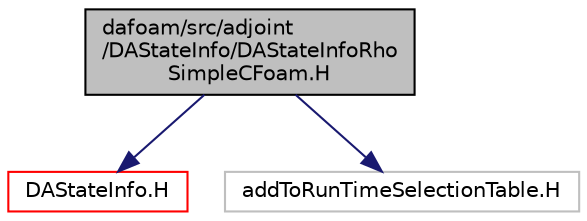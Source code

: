 digraph "dafoam/src/adjoint/DAStateInfo/DAStateInfoRhoSimpleCFoam.H"
{
  bgcolor="transparent";
  edge [fontname="Helvetica",fontsize="10",labelfontname="Helvetica",labelfontsize="10"];
  node [fontname="Helvetica",fontsize="10",shape=record];
  Node0 [label="dafoam/src/adjoint\l/DAStateInfo/DAStateInfoRho\lSimpleCFoam.H",height=0.2,width=0.4,color="black", fillcolor="grey75", style="filled", fontcolor="black"];
  Node0 -> Node1 [color="midnightblue",fontsize="10",style="solid",fontname="Helvetica"];
  Node1 [label="DAStateInfo.H",height=0.2,width=0.4,color="red",URL="$DAStateInfo_8H.html"];
  Node0 -> Node23 [color="midnightblue",fontsize="10",style="solid",fontname="Helvetica"];
  Node23 [label="addToRunTimeSelectionTable.H",height=0.2,width=0.4,color="grey75"];
}
